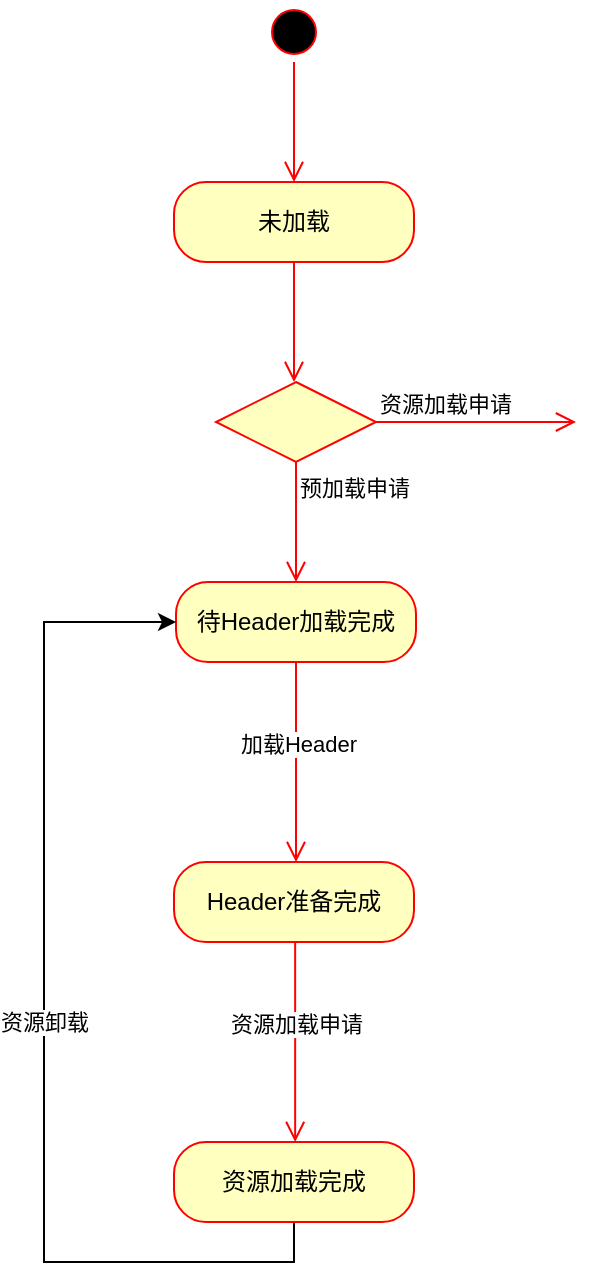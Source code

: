 <mxfile version="21.2.3" type="github">
  <diagram name="第 1 页" id="HeU5FHh8y55HLdFbU5pt">
    <mxGraphModel dx="1148" dy="637" grid="1" gridSize="10" guides="1" tooltips="1" connect="1" arrows="1" fold="1" page="1" pageScale="1" pageWidth="3300" pageHeight="4681" math="0" shadow="0">
      <root>
        <mxCell id="0" />
        <mxCell id="1" parent="0" />
        <mxCell id="1geiDUnX762IKgD3Z8xm-1" value="" style="ellipse;html=1;shape=startState;fillColor=#000000;strokeColor=#ff0000;" vertex="1" parent="1">
          <mxGeometry x="380" y="310" width="30" height="30" as="geometry" />
        </mxCell>
        <mxCell id="1geiDUnX762IKgD3Z8xm-2" value="" style="edgeStyle=orthogonalEdgeStyle;html=1;verticalAlign=bottom;endArrow=open;endSize=8;strokeColor=#ff0000;rounded=0;" edge="1" source="1geiDUnX762IKgD3Z8xm-1" parent="1">
          <mxGeometry relative="1" as="geometry">
            <mxPoint x="395" y="400" as="targetPoint" />
          </mxGeometry>
        </mxCell>
        <mxCell id="1geiDUnX762IKgD3Z8xm-3" value="未加载" style="rounded=1;whiteSpace=wrap;html=1;arcSize=40;fontColor=#000000;fillColor=#ffffc0;strokeColor=#ff0000;" vertex="1" parent="1">
          <mxGeometry x="335" y="400" width="120" height="40" as="geometry" />
        </mxCell>
        <mxCell id="1geiDUnX762IKgD3Z8xm-4" value="" style="edgeStyle=orthogonalEdgeStyle;html=1;verticalAlign=bottom;endArrow=open;endSize=8;strokeColor=#ff0000;rounded=0;" edge="1" source="1geiDUnX762IKgD3Z8xm-3" parent="1">
          <mxGeometry relative="1" as="geometry">
            <mxPoint x="395" y="500" as="targetPoint" />
          </mxGeometry>
        </mxCell>
        <mxCell id="1geiDUnX762IKgD3Z8xm-5" value="待Header加载完成" style="rounded=1;whiteSpace=wrap;html=1;arcSize=40;fontColor=#000000;fillColor=#ffffc0;strokeColor=#ff0000;" vertex="1" parent="1">
          <mxGeometry x="336" y="600" width="120" height="40" as="geometry" />
        </mxCell>
        <mxCell id="1geiDUnX762IKgD3Z8xm-6" value="加载Header" style="edgeStyle=orthogonalEdgeStyle;html=1;verticalAlign=bottom;endArrow=open;endSize=8;strokeColor=#ff0000;rounded=0;" edge="1" source="1geiDUnX762IKgD3Z8xm-5" parent="1">
          <mxGeometry relative="1" as="geometry">
            <mxPoint x="396" y="740" as="targetPoint" />
          </mxGeometry>
        </mxCell>
        <mxCell id="1geiDUnX762IKgD3Z8xm-7" value="" style="rhombus;whiteSpace=wrap;html=1;fontColor=#000000;fillColor=#ffffc0;strokeColor=#ff0000;" vertex="1" parent="1">
          <mxGeometry x="356" y="500" width="80" height="40" as="geometry" />
        </mxCell>
        <mxCell id="1geiDUnX762IKgD3Z8xm-8" value="资源加载申请" style="edgeStyle=orthogonalEdgeStyle;html=1;align=left;verticalAlign=bottom;endArrow=open;endSize=8;strokeColor=#ff0000;rounded=0;" edge="1" source="1geiDUnX762IKgD3Z8xm-7" parent="1">
          <mxGeometry x="-1" relative="1" as="geometry">
            <mxPoint x="536" y="520" as="targetPoint" />
          </mxGeometry>
        </mxCell>
        <mxCell id="1geiDUnX762IKgD3Z8xm-9" value="预加载申请" style="edgeStyle=orthogonalEdgeStyle;html=1;align=left;verticalAlign=top;endArrow=open;endSize=8;strokeColor=#ff0000;rounded=0;" edge="1" source="1geiDUnX762IKgD3Z8xm-7" parent="1">
          <mxGeometry x="-1" relative="1" as="geometry">
            <mxPoint x="396" y="600" as="targetPoint" />
          </mxGeometry>
        </mxCell>
        <mxCell id="1geiDUnX762IKgD3Z8xm-10" value="Header准备完成" style="rounded=1;whiteSpace=wrap;html=1;arcSize=40;fontColor=#000000;fillColor=#ffffc0;strokeColor=#ff0000;" vertex="1" parent="1">
          <mxGeometry x="335" y="740" width="120" height="40" as="geometry" />
        </mxCell>
        <mxCell id="1geiDUnX762IKgD3Z8xm-12" value="资源加载申请" style="edgeStyle=orthogonalEdgeStyle;html=1;verticalAlign=bottom;endArrow=open;endSize=8;strokeColor=#ff0000;rounded=0;" edge="1" parent="1">
          <mxGeometry relative="1" as="geometry">
            <mxPoint x="395.58" y="880" as="targetPoint" />
            <mxPoint x="395.58" y="780" as="sourcePoint" />
            <mxPoint as="offset" />
          </mxGeometry>
        </mxCell>
        <mxCell id="1geiDUnX762IKgD3Z8xm-14" value="资源卸载" style="edgeStyle=orthogonalEdgeStyle;rounded=0;orthogonalLoop=1;jettySize=auto;html=1;exitX=0.5;exitY=1;exitDx=0;exitDy=0;entryX=0;entryY=0.5;entryDx=0;entryDy=0;" edge="1" parent="1" source="1geiDUnX762IKgD3Z8xm-13" target="1geiDUnX762IKgD3Z8xm-5">
          <mxGeometry relative="1" as="geometry">
            <Array as="points">
              <mxPoint x="395" y="940" />
              <mxPoint x="270" y="940" />
              <mxPoint x="270" y="620" />
            </Array>
          </mxGeometry>
        </mxCell>
        <mxCell id="1geiDUnX762IKgD3Z8xm-13" value="资源加载完成" style="rounded=1;whiteSpace=wrap;html=1;arcSize=40;fontColor=#000000;fillColor=#ffffc0;strokeColor=#ff0000;" vertex="1" parent="1">
          <mxGeometry x="335" y="880" width="120" height="40" as="geometry" />
        </mxCell>
      </root>
    </mxGraphModel>
  </diagram>
</mxfile>
